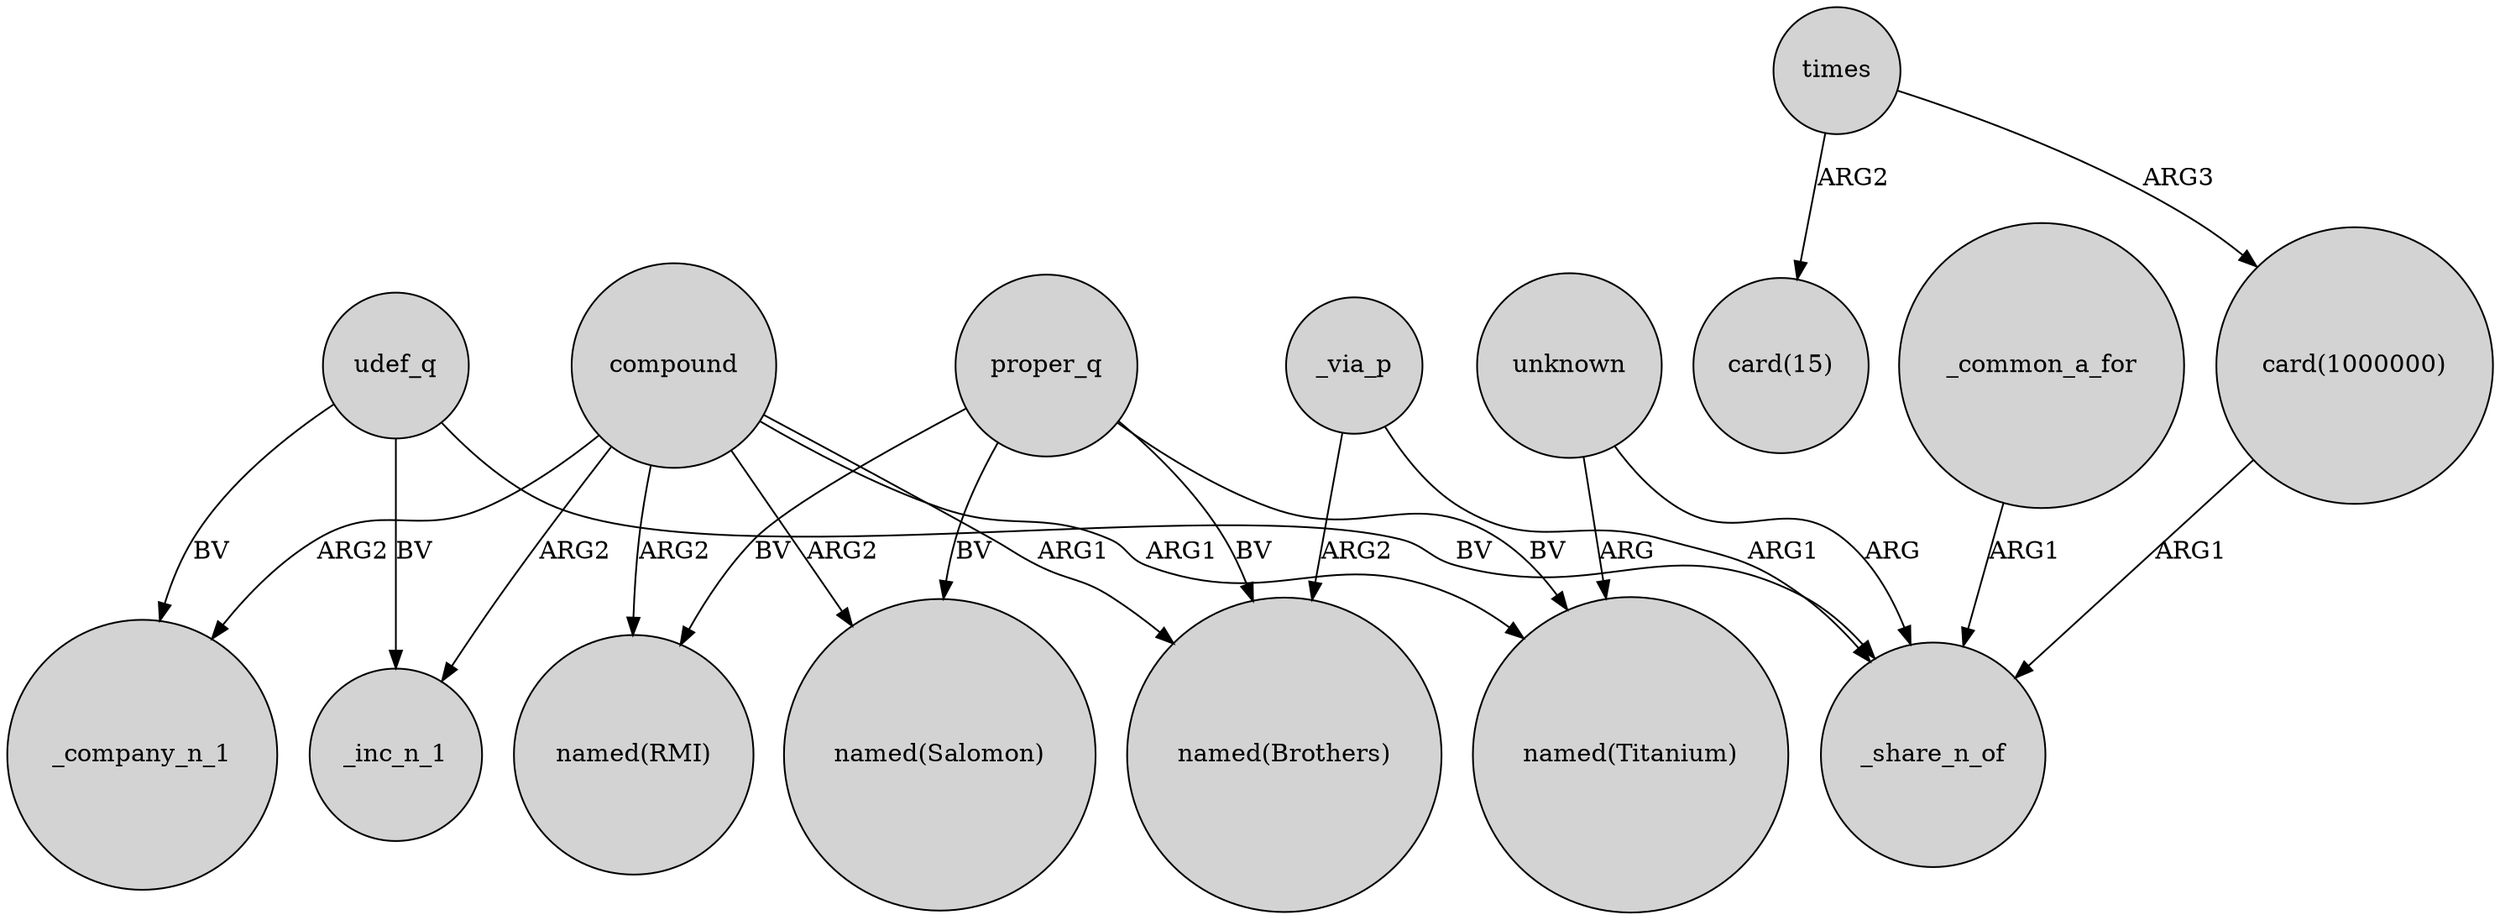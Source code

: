 digraph {
	node [shape=circle style=filled]
	udef_q -> _inc_n_1 [label=BV]
	proper_q -> "named(Brothers)" [label=BV]
	compound -> _company_n_1 [label=ARG2]
	compound -> "named(Titanium)" [label=ARG1]
	unknown -> "named(Titanium)" [label=ARG]
	times -> "card(15)" [label=ARG2]
	_via_p -> "named(Brothers)" [label=ARG2]
	compound -> "named(Brothers)" [label=ARG1]
	times -> "card(1000000)" [label=ARG3]
	proper_q -> "named(Salomon)" [label=BV]
	_common_a_for -> _share_n_of [label=ARG1]
	proper_q -> "named(RMI)" [label=BV]
	udef_q -> _share_n_of [label=BV]
	"card(1000000)" -> _share_n_of [label=ARG1]
	compound -> "named(Salomon)" [label=ARG2]
	unknown -> _share_n_of [label=ARG]
	proper_q -> "named(Titanium)" [label=BV]
	_via_p -> _share_n_of [label=ARG1]
	compound -> _inc_n_1 [label=ARG2]
	udef_q -> _company_n_1 [label=BV]
	compound -> "named(RMI)" [label=ARG2]
}
